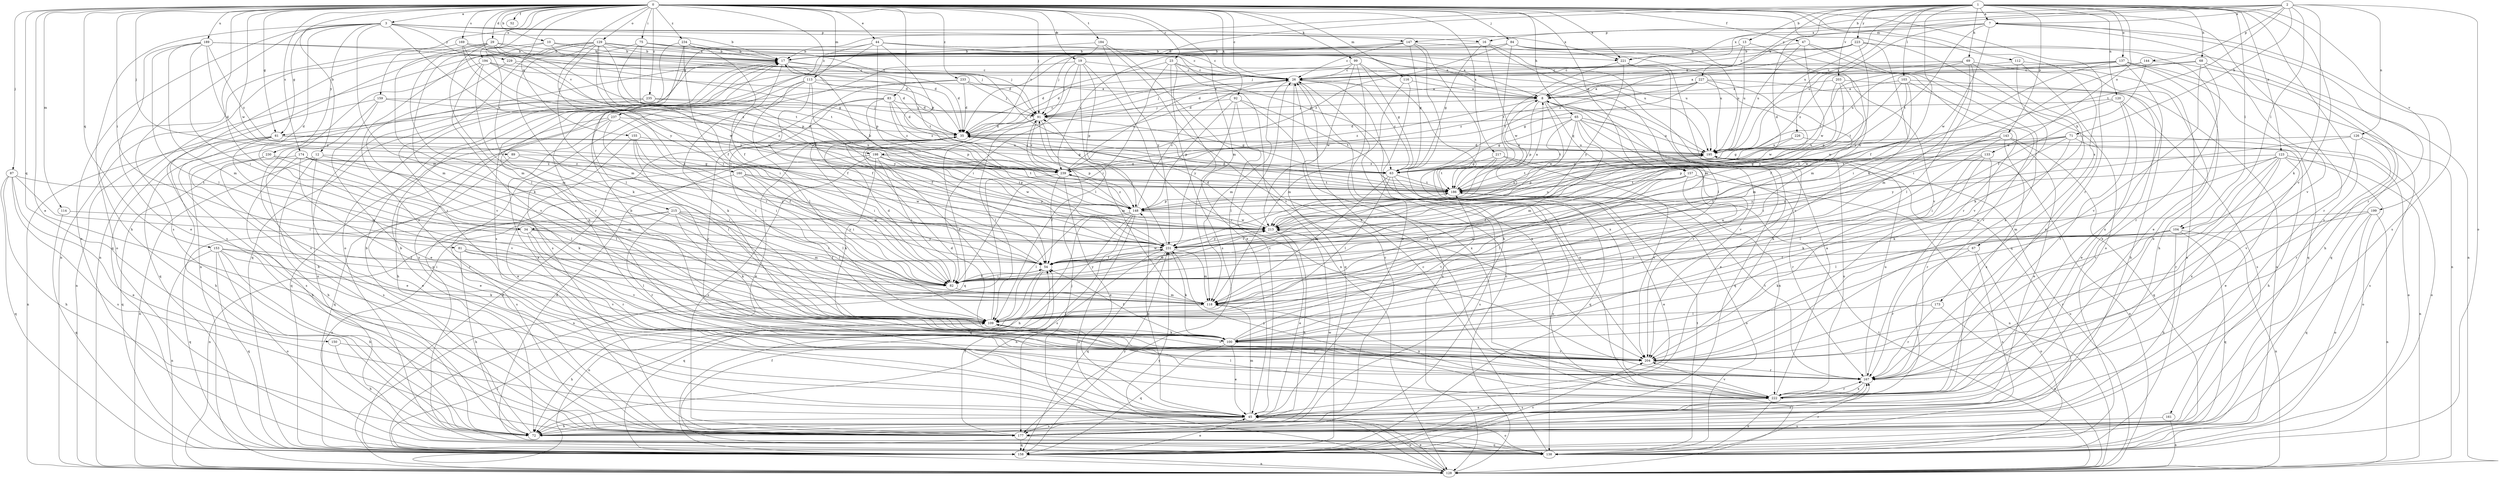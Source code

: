 strict digraph  {
0;
1;
2;
3;
7;
8;
10;
12;
13;
16;
17;
19;
23;
26;
29;
34;
35;
44;
45;
47;
52;
54;
61;
63;
65;
67;
68;
69;
71;
72;
75;
81;
82;
83;
84;
87;
89;
91;
92;
99;
100;
103;
104;
109;
112;
113;
114;
116;
118;
120;
123;
126;
128;
129;
133;
137;
138;
143;
144;
147;
148;
150;
153;
155;
157;
158;
159;
160;
161;
167;
169;
173;
174;
177;
184;
186;
189;
194;
195;
198;
199;
203;
204;
213;
215;
217;
221;
222;
223;
226;
227;
229;
230;
231;
233;
234;
235;
237;
239;
0 -> 3  [label=a];
0 -> 10  [label=b];
0 -> 12  [label=b];
0 -> 19  [label=c];
0 -> 23  [label=c];
0 -> 26  [label=c];
0 -> 29  [label=d];
0 -> 34  [label=d];
0 -> 44  [label=e];
0 -> 45  [label=e];
0 -> 47  [label=f];
0 -> 52  [label=f];
0 -> 61  [label=g];
0 -> 65  [label=h];
0 -> 67  [label=h];
0 -> 75  [label=i];
0 -> 81  [label=i];
0 -> 83  [label=j];
0 -> 84  [label=j];
0 -> 87  [label=j];
0 -> 89  [label=j];
0 -> 91  [label=j];
0 -> 92  [label=k];
0 -> 99  [label=k];
0 -> 112  [label=m];
0 -> 113  [label=m];
0 -> 114  [label=m];
0 -> 116  [label=m];
0 -> 118  [label=m];
0 -> 129  [label=o];
0 -> 150  [label=q];
0 -> 153  [label=q];
0 -> 155  [label=q];
0 -> 157  [label=q];
0 -> 159  [label=r];
0 -> 160  [label=r];
0 -> 161  [label=r];
0 -> 167  [label=r];
0 -> 169  [label=s];
0 -> 173  [label=s];
0 -> 174  [label=s];
0 -> 184  [label=t];
0 -> 189  [label=u];
0 -> 194  [label=u];
0 -> 198  [label=v];
0 -> 213  [label=w];
0 -> 215  [label=x];
0 -> 217  [label=x];
0 -> 221  [label=x];
0 -> 233  [label=z];
0 -> 234  [label=z];
0 -> 235  [label=z];
0 -> 237  [label=z];
1 -> 7  [label=a];
1 -> 13  [label=b];
1 -> 34  [label=d];
1 -> 61  [label=g];
1 -> 68  [label=h];
1 -> 69  [label=h];
1 -> 100  [label=k];
1 -> 103  [label=l];
1 -> 104  [label=l];
1 -> 120  [label=n];
1 -> 123  [label=n];
1 -> 133  [label=o];
1 -> 137  [label=o];
1 -> 143  [label=p];
1 -> 177  [label=s];
1 -> 195  [label=u];
1 -> 198  [label=v];
1 -> 199  [label=v];
1 -> 203  [label=v];
1 -> 204  [label=v];
1 -> 223  [label=y];
1 -> 226  [label=y];
1 -> 227  [label=y];
2 -> 7  [label=a];
2 -> 8  [label=a];
2 -> 16  [label=b];
2 -> 71  [label=h];
2 -> 100  [label=k];
2 -> 104  [label=l];
2 -> 126  [label=n];
2 -> 138  [label=o];
2 -> 144  [label=p];
2 -> 186  [label=t];
2 -> 221  [label=x];
3 -> 16  [label=b];
3 -> 17  [label=b];
3 -> 34  [label=d];
3 -> 61  [label=g];
3 -> 72  [label=h];
3 -> 118  [label=m];
3 -> 138  [label=o];
3 -> 147  [label=p];
3 -> 177  [label=s];
3 -> 221  [label=x];
3 -> 229  [label=y];
3 -> 230  [label=y];
3 -> 231  [label=y];
7 -> 147  [label=p];
7 -> 167  [label=r];
7 -> 177  [label=s];
7 -> 186  [label=t];
7 -> 195  [label=u];
7 -> 204  [label=v];
7 -> 213  [label=w];
7 -> 221  [label=x];
8 -> 91  [label=j];
8 -> 148  [label=p];
8 -> 157  [label=q];
8 -> 204  [label=v];
8 -> 213  [label=w];
8 -> 239  [label=z];
10 -> 17  [label=b];
10 -> 35  [label=d];
10 -> 118  [label=m];
10 -> 177  [label=s];
10 -> 221  [label=x];
12 -> 45  [label=e];
12 -> 72  [label=h];
12 -> 100  [label=k];
12 -> 128  [label=n];
12 -> 239  [label=z];
13 -> 8  [label=a];
13 -> 17  [label=b];
13 -> 118  [label=m];
13 -> 195  [label=u];
16 -> 17  [label=b];
16 -> 63  [label=g];
16 -> 118  [label=m];
16 -> 158  [label=q];
16 -> 213  [label=w];
17 -> 26  [label=c];
17 -> 35  [label=d];
17 -> 82  [label=i];
17 -> 128  [label=n];
17 -> 158  [label=q];
17 -> 186  [label=t];
19 -> 26  [label=c];
19 -> 82  [label=i];
19 -> 91  [label=j];
19 -> 109  [label=l];
19 -> 148  [label=p];
19 -> 167  [label=r];
19 -> 177  [label=s];
23 -> 26  [label=c];
23 -> 35  [label=d];
23 -> 45  [label=e];
23 -> 82  [label=i];
23 -> 128  [label=n];
23 -> 177  [label=s];
23 -> 195  [label=u];
26 -> 8  [label=a];
26 -> 91  [label=j];
26 -> 118  [label=m];
26 -> 128  [label=n];
26 -> 158  [label=q];
26 -> 222  [label=x];
29 -> 17  [label=b];
29 -> 35  [label=d];
29 -> 91  [label=j];
29 -> 100  [label=k];
29 -> 109  [label=l];
29 -> 118  [label=m];
29 -> 128  [label=n];
29 -> 186  [label=t];
34 -> 82  [label=i];
34 -> 158  [label=q];
34 -> 167  [label=r];
34 -> 204  [label=v];
34 -> 231  [label=y];
35 -> 26  [label=c];
35 -> 45  [label=e];
35 -> 82  [label=i];
35 -> 148  [label=p];
35 -> 195  [label=u];
44 -> 17  [label=b];
44 -> 26  [label=c];
44 -> 63  [label=g];
44 -> 148  [label=p];
44 -> 167  [label=r];
44 -> 177  [label=s];
44 -> 195  [label=u];
44 -> 239  [label=z];
45 -> 26  [label=c];
45 -> 72  [label=h];
45 -> 118  [label=m];
45 -> 128  [label=n];
45 -> 138  [label=o];
45 -> 148  [label=p];
45 -> 177  [label=s];
47 -> 17  [label=b];
47 -> 138  [label=o];
47 -> 195  [label=u];
47 -> 213  [label=w];
47 -> 222  [label=x];
54 -> 82  [label=i];
54 -> 128  [label=n];
54 -> 158  [label=q];
54 -> 213  [label=w];
61 -> 63  [label=g];
61 -> 72  [label=h];
61 -> 128  [label=n];
61 -> 177  [label=s];
61 -> 195  [label=u];
61 -> 204  [label=v];
63 -> 26  [label=c];
63 -> 109  [label=l];
63 -> 118  [label=m];
63 -> 138  [label=o];
63 -> 177  [label=s];
63 -> 186  [label=t];
65 -> 35  [label=d];
65 -> 45  [label=e];
65 -> 63  [label=g];
65 -> 118  [label=m];
65 -> 158  [label=q];
65 -> 186  [label=t];
65 -> 195  [label=u];
65 -> 204  [label=v];
65 -> 231  [label=y];
67 -> 54  [label=f];
67 -> 138  [label=o];
67 -> 167  [label=r];
67 -> 177  [label=s];
68 -> 26  [label=c];
68 -> 82  [label=i];
68 -> 158  [label=q];
68 -> 167  [label=r];
68 -> 204  [label=v];
69 -> 8  [label=a];
69 -> 26  [label=c];
69 -> 45  [label=e];
69 -> 100  [label=k];
69 -> 109  [label=l];
69 -> 118  [label=m];
69 -> 186  [label=t];
71 -> 72  [label=h];
71 -> 82  [label=i];
71 -> 100  [label=k];
71 -> 138  [label=o];
71 -> 148  [label=p];
71 -> 186  [label=t];
71 -> 195  [label=u];
72 -> 17  [label=b];
72 -> 213  [label=w];
75 -> 8  [label=a];
75 -> 17  [label=b];
75 -> 128  [label=n];
75 -> 186  [label=t];
75 -> 195  [label=u];
75 -> 231  [label=y];
81 -> 54  [label=f];
81 -> 72  [label=h];
81 -> 109  [label=l];
81 -> 204  [label=v];
82 -> 35  [label=d];
82 -> 54  [label=f];
82 -> 118  [label=m];
82 -> 186  [label=t];
82 -> 213  [label=w];
82 -> 231  [label=y];
83 -> 35  [label=d];
83 -> 54  [label=f];
83 -> 91  [label=j];
83 -> 109  [label=l];
83 -> 148  [label=p];
83 -> 167  [label=r];
83 -> 239  [label=z];
84 -> 17  [label=b];
84 -> 35  [label=d];
84 -> 167  [label=r];
84 -> 186  [label=t];
84 -> 195  [label=u];
84 -> 204  [label=v];
84 -> 239  [label=z];
87 -> 45  [label=e];
87 -> 72  [label=h];
87 -> 82  [label=i];
87 -> 158  [label=q];
87 -> 177  [label=s];
87 -> 186  [label=t];
89 -> 45  [label=e];
89 -> 63  [label=g];
89 -> 231  [label=y];
91 -> 35  [label=d];
91 -> 63  [label=g];
91 -> 109  [label=l];
91 -> 118  [label=m];
91 -> 158  [label=q];
91 -> 239  [label=z];
92 -> 91  [label=j];
92 -> 109  [label=l];
92 -> 148  [label=p];
92 -> 186  [label=t];
92 -> 222  [label=x];
92 -> 231  [label=y];
99 -> 26  [label=c];
99 -> 35  [label=d];
99 -> 45  [label=e];
99 -> 63  [label=g];
99 -> 213  [label=w];
99 -> 222  [label=x];
100 -> 8  [label=a];
100 -> 45  [label=e];
100 -> 54  [label=f];
100 -> 158  [label=q];
100 -> 186  [label=t];
100 -> 204  [label=v];
103 -> 8  [label=a];
103 -> 186  [label=t];
103 -> 204  [label=v];
103 -> 213  [label=w];
103 -> 222  [label=x];
103 -> 231  [label=y];
104 -> 72  [label=h];
104 -> 82  [label=i];
104 -> 100  [label=k];
104 -> 128  [label=n];
104 -> 158  [label=q];
104 -> 167  [label=r];
104 -> 231  [label=y];
109 -> 35  [label=d];
109 -> 72  [label=h];
109 -> 100  [label=k];
109 -> 204  [label=v];
112 -> 26  [label=c];
112 -> 138  [label=o];
112 -> 204  [label=v];
112 -> 222  [label=x];
113 -> 8  [label=a];
113 -> 35  [label=d];
113 -> 54  [label=f];
113 -> 100  [label=k];
113 -> 109  [label=l];
113 -> 138  [label=o];
113 -> 231  [label=y];
114 -> 158  [label=q];
114 -> 213  [label=w];
116 -> 8  [label=a];
116 -> 118  [label=m];
116 -> 204  [label=v];
118 -> 109  [label=l];
118 -> 222  [label=x];
120 -> 45  [label=e];
120 -> 91  [label=j];
120 -> 167  [label=r];
120 -> 177  [label=s];
120 -> 213  [label=w];
123 -> 45  [label=e];
123 -> 63  [label=g];
123 -> 118  [label=m];
123 -> 128  [label=n];
123 -> 138  [label=o];
123 -> 167  [label=r];
123 -> 204  [label=v];
123 -> 222  [label=x];
123 -> 231  [label=y];
126 -> 167  [label=r];
126 -> 177  [label=s];
126 -> 195  [label=u];
126 -> 204  [label=v];
126 -> 231  [label=y];
128 -> 26  [label=c];
128 -> 45  [label=e];
128 -> 186  [label=t];
128 -> 195  [label=u];
128 -> 231  [label=y];
129 -> 8  [label=a];
129 -> 17  [label=b];
129 -> 26  [label=c];
129 -> 54  [label=f];
129 -> 82  [label=i];
129 -> 100  [label=k];
129 -> 118  [label=m];
129 -> 148  [label=p];
129 -> 158  [label=q];
129 -> 167  [label=r];
129 -> 222  [label=x];
133 -> 63  [label=g];
133 -> 100  [label=k];
133 -> 109  [label=l];
133 -> 167  [label=r];
133 -> 231  [label=y];
137 -> 26  [label=c];
137 -> 35  [label=d];
137 -> 72  [label=h];
137 -> 82  [label=i];
137 -> 128  [label=n];
137 -> 158  [label=q];
137 -> 222  [label=x];
137 -> 239  [label=z];
138 -> 26  [label=c];
138 -> 35  [label=d];
138 -> 54  [label=f];
138 -> 91  [label=j];
138 -> 167  [label=r];
138 -> 186  [label=t];
143 -> 45  [label=e];
143 -> 54  [label=f];
143 -> 82  [label=i];
143 -> 100  [label=k];
143 -> 158  [label=q];
143 -> 195  [label=u];
143 -> 222  [label=x];
144 -> 26  [label=c];
144 -> 54  [label=f];
144 -> 72  [label=h];
144 -> 195  [label=u];
147 -> 17  [label=b];
147 -> 26  [label=c];
147 -> 63  [label=g];
147 -> 72  [label=h];
147 -> 128  [label=n];
147 -> 195  [label=u];
147 -> 239  [label=z];
148 -> 8  [label=a];
148 -> 17  [label=b];
148 -> 26  [label=c];
148 -> 72  [label=h];
148 -> 109  [label=l];
148 -> 128  [label=n];
148 -> 158  [label=q];
148 -> 177  [label=s];
148 -> 213  [label=w];
148 -> 239  [label=z];
150 -> 72  [label=h];
150 -> 204  [label=v];
153 -> 54  [label=f];
153 -> 72  [label=h];
153 -> 82  [label=i];
153 -> 100  [label=k];
153 -> 128  [label=n];
153 -> 138  [label=o];
153 -> 158  [label=q];
155 -> 45  [label=e];
155 -> 54  [label=f];
155 -> 82  [label=i];
155 -> 109  [label=l];
155 -> 195  [label=u];
157 -> 54  [label=f];
157 -> 109  [label=l];
157 -> 118  [label=m];
157 -> 128  [label=n];
157 -> 186  [label=t];
157 -> 222  [label=x];
158 -> 35  [label=d];
158 -> 45  [label=e];
158 -> 109  [label=l];
158 -> 128  [label=n];
158 -> 204  [label=v];
158 -> 231  [label=y];
159 -> 45  [label=e];
159 -> 72  [label=h];
159 -> 91  [label=j];
159 -> 128  [label=n];
159 -> 239  [label=z];
160 -> 82  [label=i];
160 -> 109  [label=l];
160 -> 177  [label=s];
160 -> 186  [label=t];
160 -> 213  [label=w];
161 -> 128  [label=n];
161 -> 177  [label=s];
167 -> 17  [label=b];
167 -> 177  [label=s];
167 -> 186  [label=t];
167 -> 195  [label=u];
167 -> 222  [label=x];
169 -> 17  [label=b];
169 -> 63  [label=g];
169 -> 138  [label=o];
169 -> 213  [label=w];
169 -> 231  [label=y];
173 -> 109  [label=l];
173 -> 128  [label=n];
173 -> 167  [label=r];
174 -> 72  [label=h];
174 -> 109  [label=l];
174 -> 118  [label=m];
174 -> 158  [label=q];
174 -> 167  [label=r];
174 -> 239  [label=z];
177 -> 17  [label=b];
177 -> 26  [label=c];
177 -> 54  [label=f];
177 -> 138  [label=o];
177 -> 158  [label=q];
177 -> 167  [label=r];
184 -> 17  [label=b];
184 -> 91  [label=j];
184 -> 204  [label=v];
184 -> 222  [label=x];
184 -> 231  [label=y];
186 -> 8  [label=a];
186 -> 35  [label=d];
186 -> 45  [label=e];
186 -> 138  [label=o];
186 -> 148  [label=p];
189 -> 17  [label=b];
189 -> 45  [label=e];
189 -> 82  [label=i];
189 -> 91  [label=j];
189 -> 109  [label=l];
189 -> 118  [label=m];
189 -> 231  [label=y];
189 -> 239  [label=z];
194 -> 26  [label=c];
194 -> 35  [label=d];
194 -> 118  [label=m];
194 -> 177  [label=s];
194 -> 204  [label=v];
194 -> 213  [label=w];
195 -> 35  [label=d];
195 -> 128  [label=n];
195 -> 148  [label=p];
195 -> 186  [label=t];
195 -> 239  [label=z];
198 -> 63  [label=g];
198 -> 82  [label=i];
198 -> 100  [label=k];
198 -> 148  [label=p];
198 -> 158  [label=q];
198 -> 177  [label=s];
198 -> 186  [label=t];
198 -> 213  [label=w];
198 -> 231  [label=y];
199 -> 109  [label=l];
199 -> 128  [label=n];
199 -> 138  [label=o];
199 -> 158  [label=q];
199 -> 213  [label=w];
203 -> 8  [label=a];
203 -> 54  [label=f];
203 -> 138  [label=o];
203 -> 148  [label=p];
203 -> 231  [label=y];
204 -> 17  [label=b];
204 -> 35  [label=d];
204 -> 167  [label=r];
213 -> 35  [label=d];
213 -> 45  [label=e];
213 -> 72  [label=h];
213 -> 195  [label=u];
213 -> 231  [label=y];
215 -> 82  [label=i];
215 -> 100  [label=k];
215 -> 118  [label=m];
215 -> 128  [label=n];
215 -> 138  [label=o];
215 -> 167  [label=r];
215 -> 213  [label=w];
215 -> 231  [label=y];
217 -> 63  [label=g];
217 -> 158  [label=q];
217 -> 167  [label=r];
217 -> 186  [label=t];
217 -> 204  [label=v];
221 -> 109  [label=l];
221 -> 186  [label=t];
221 -> 204  [label=v];
221 -> 231  [label=y];
222 -> 8  [label=a];
222 -> 45  [label=e];
222 -> 109  [label=l];
222 -> 138  [label=o];
222 -> 167  [label=r];
222 -> 195  [label=u];
222 -> 204  [label=v];
222 -> 231  [label=y];
223 -> 17  [label=b];
223 -> 26  [label=c];
223 -> 45  [label=e];
223 -> 54  [label=f];
223 -> 91  [label=j];
223 -> 128  [label=n];
223 -> 231  [label=y];
223 -> 239  [label=z];
226 -> 63  [label=g];
226 -> 138  [label=o];
226 -> 195  [label=u];
227 -> 8  [label=a];
227 -> 35  [label=d];
227 -> 63  [label=g];
227 -> 72  [label=h];
227 -> 118  [label=m];
227 -> 213  [label=w];
227 -> 239  [label=z];
229 -> 26  [label=c];
229 -> 204  [label=v];
229 -> 239  [label=z];
230 -> 45  [label=e];
230 -> 109  [label=l];
230 -> 177  [label=s];
230 -> 239  [label=z];
231 -> 54  [label=f];
231 -> 72  [label=h];
231 -> 91  [label=j];
231 -> 100  [label=k];
231 -> 118  [label=m];
231 -> 158  [label=q];
233 -> 8  [label=a];
233 -> 35  [label=d];
233 -> 54  [label=f];
233 -> 91  [label=j];
233 -> 177  [label=s];
234 -> 17  [label=b];
234 -> 54  [label=f];
234 -> 82  [label=i];
234 -> 109  [label=l];
234 -> 138  [label=o];
234 -> 186  [label=t];
235 -> 91  [label=j];
235 -> 138  [label=o];
235 -> 158  [label=q];
235 -> 239  [label=z];
237 -> 35  [label=d];
237 -> 72  [label=h];
237 -> 82  [label=i];
237 -> 109  [label=l];
237 -> 158  [label=q];
237 -> 222  [label=x];
239 -> 26  [label=c];
239 -> 45  [label=e];
239 -> 54  [label=f];
239 -> 91  [label=j];
239 -> 128  [label=n];
239 -> 186  [label=t];
}

